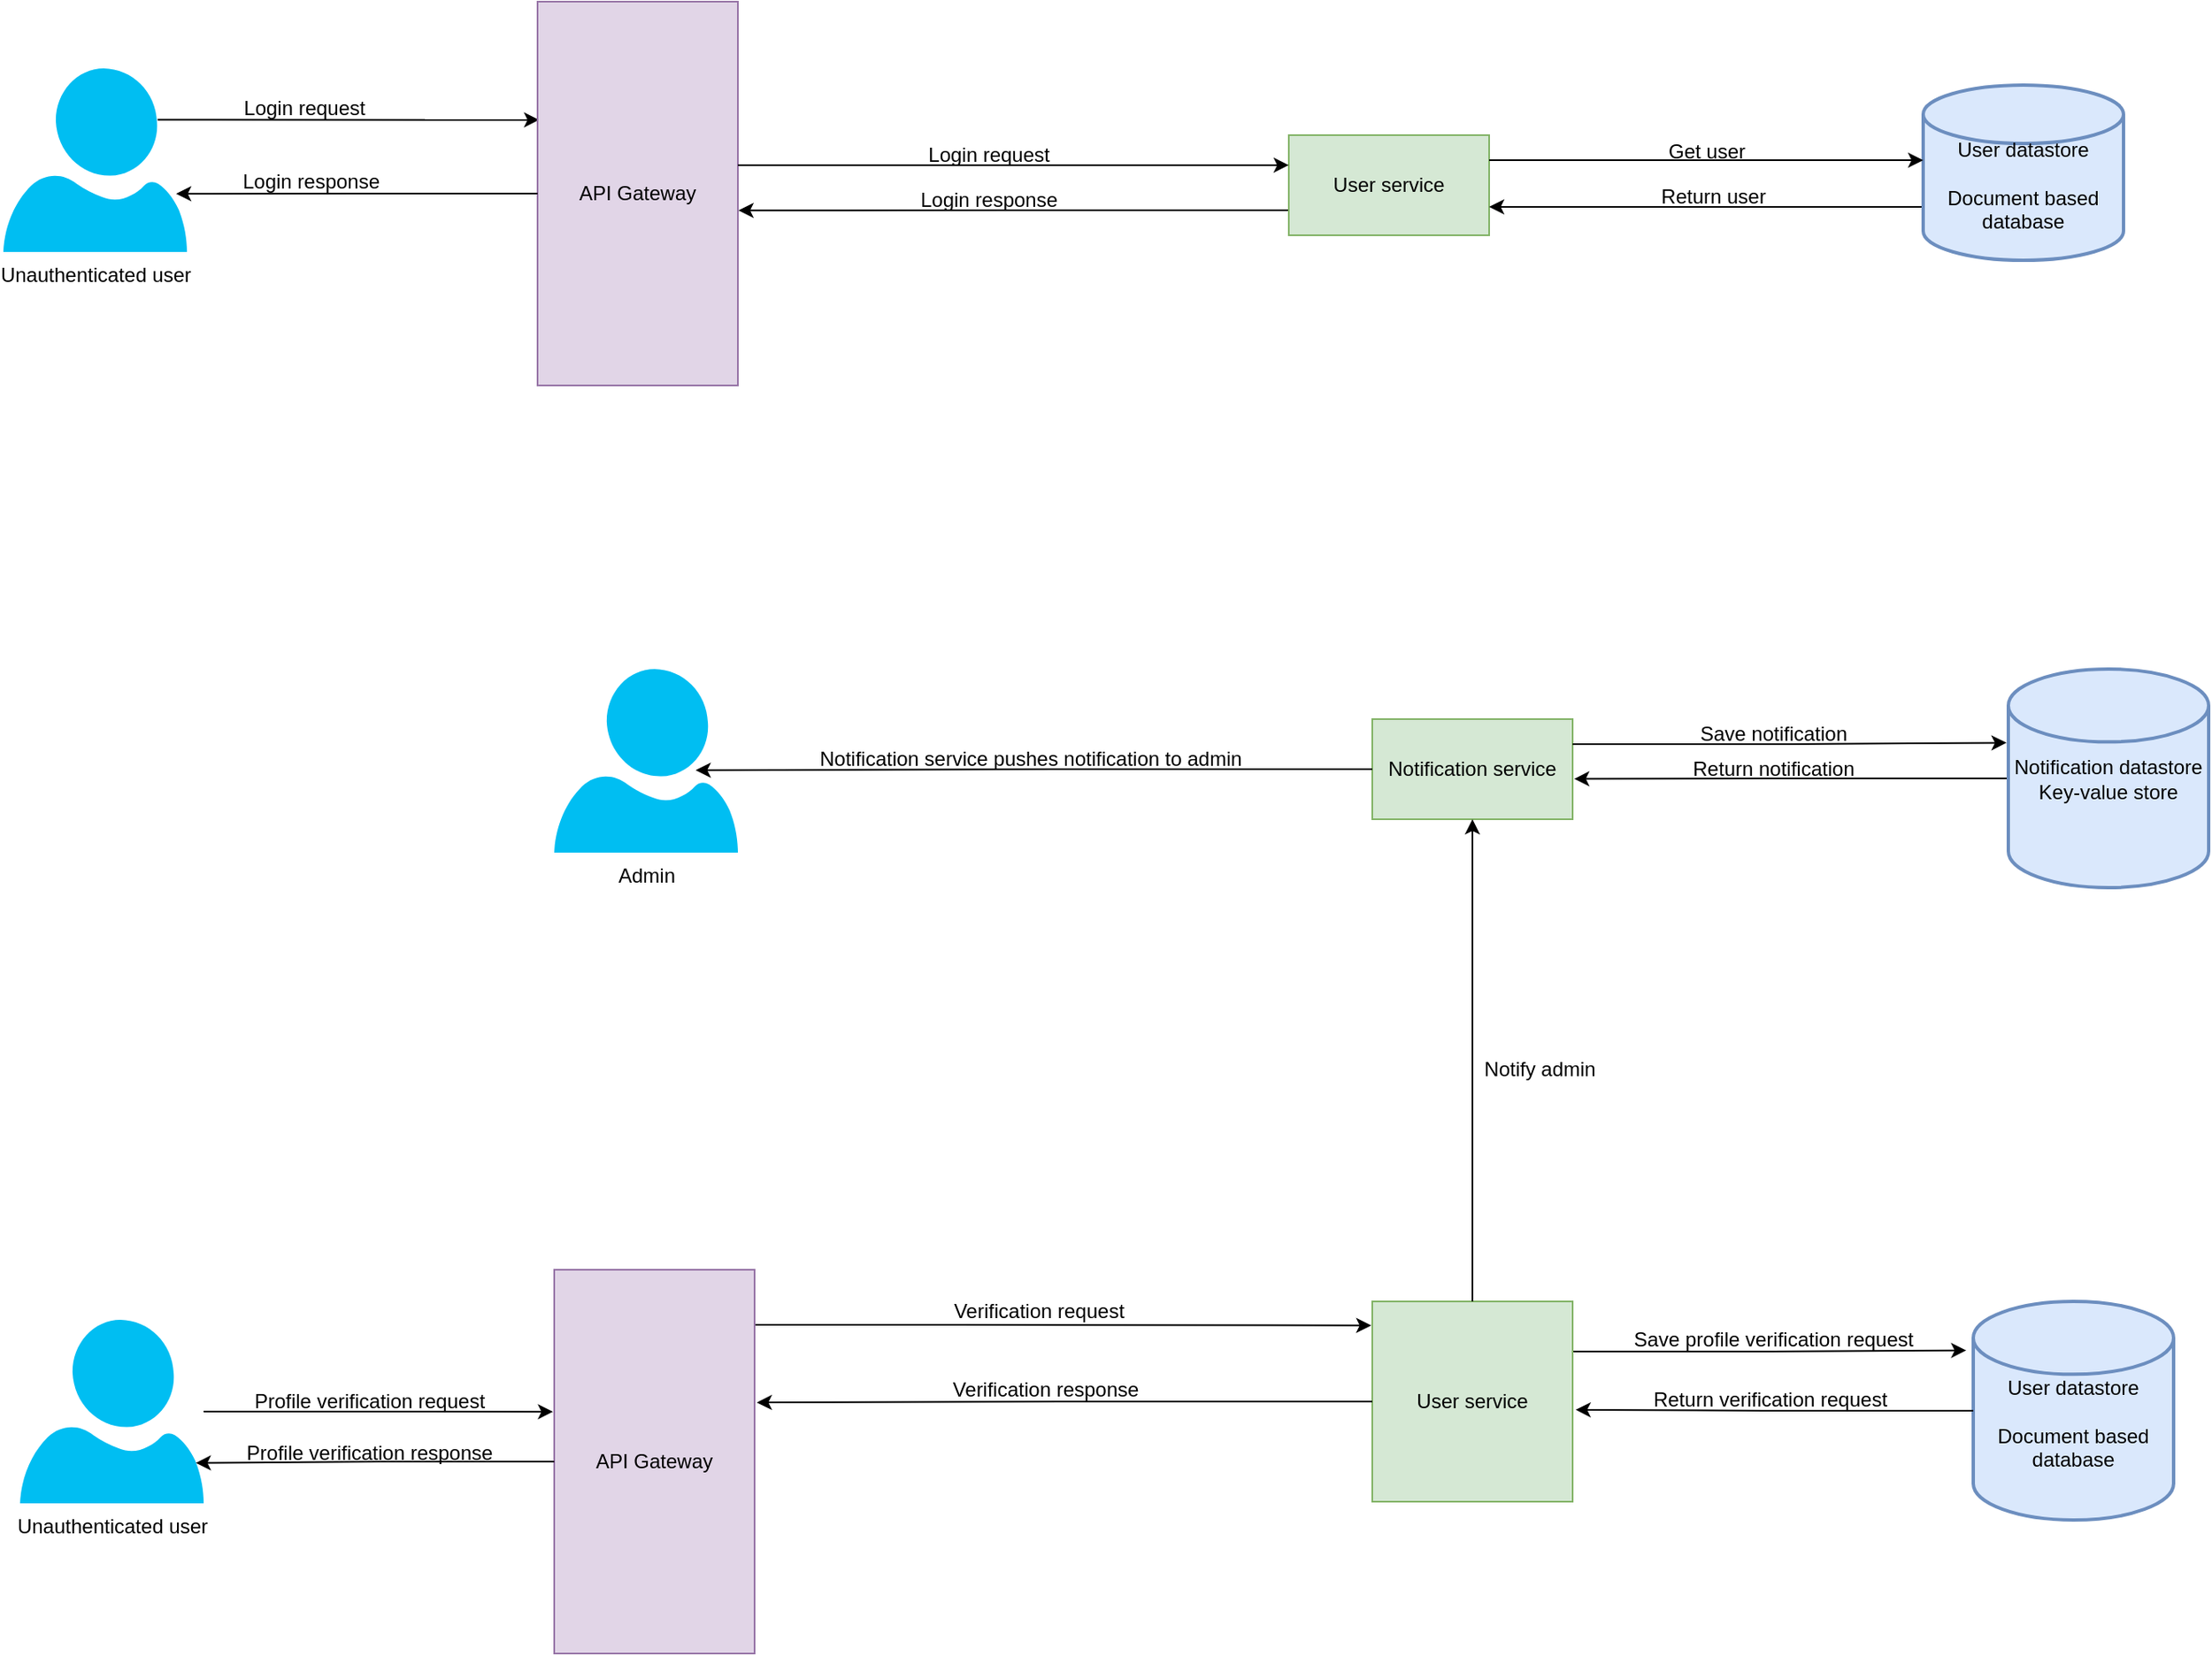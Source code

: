 <mxfile version="14.6.13" type="github"><diagram id="FLeyxkiShOWuyMaayoMp" name="Page-1"><mxGraphModel dx="1542" dy="895" grid="1" gridSize="10" guides="1" tooltips="1" connect="1" arrows="1" fold="1" page="1" pageScale="1" pageWidth="827" pageHeight="1169" math="0" shadow="0"><root><mxCell id="0"/><mxCell id="1" parent="0"/><mxCell id="9VImJ7QB6mpx5wqOqsLo-1" style="edgeStyle=orthogonalEdgeStyle;rounded=0;orthogonalLoop=1;jettySize=auto;html=1;exitX=0.84;exitY=0.28;exitDx=0;exitDy=0;exitPerimeter=0;entryX=0.008;entryY=0.308;entryDx=0;entryDy=0;entryPerimeter=0;" parent="1" source="9VImJ7QB6mpx5wqOqsLo-2" target="9VImJ7QB6mpx5wqOqsLo-3" edge="1"><mxGeometry relative="1" as="geometry"/></mxCell><mxCell id="9VImJ7QB6mpx5wqOqsLo-2" value="Unauthenticated user" style="verticalLabelPosition=bottom;html=1;verticalAlign=top;align=center;strokeColor=none;fillColor=#00BEF2;shape=mxgraph.azure.user;" parent="1" vertex="1"><mxGeometry x="40" y="80" width="110" height="110" as="geometry"/></mxCell><mxCell id="9VImJ7QB6mpx5wqOqsLo-3" value="API Gateway" style="rounded=0;whiteSpace=wrap;html=1;rotation=0;fillColor=#e1d5e7;strokeColor=#9673a6;" parent="1" vertex="1"><mxGeometry x="360" y="40" width="120" height="230" as="geometry"/></mxCell><mxCell id="9VImJ7QB6mpx5wqOqsLo-4" style="edgeStyle=orthogonalEdgeStyle;rounded=0;orthogonalLoop=1;jettySize=auto;html=1;exitX=0;exitY=0.75;exitDx=0;exitDy=0;entryX=1.003;entryY=0.544;entryDx=0;entryDy=0;entryPerimeter=0;" parent="1" source="9VImJ7QB6mpx5wqOqsLo-5" target="9VImJ7QB6mpx5wqOqsLo-3" edge="1"><mxGeometry relative="1" as="geometry"/></mxCell><mxCell id="9VImJ7QB6mpx5wqOqsLo-5" value="User service" style="rounded=0;whiteSpace=wrap;html=1;fillColor=#d5e8d4;strokeColor=#82b366;" parent="1" vertex="1"><mxGeometry x="810" y="120" width="120" height="60" as="geometry"/></mxCell><mxCell id="9VImJ7QB6mpx5wqOqsLo-6" style="edgeStyle=orthogonalEdgeStyle;rounded=0;orthogonalLoop=1;jettySize=auto;html=1;entryX=1;entryY=0.5;entryDx=0;entryDy=0;" parent="1" edge="1"><mxGeometry relative="1" as="geometry"><mxPoint x="1190.0" y="163" as="sourcePoint"/><mxPoint x="930.0" y="163" as="targetPoint"/></mxGeometry></mxCell><mxCell id="9VImJ7QB6mpx5wqOqsLo-7" value="&lt;br&gt;User datastore&lt;br&gt;&lt;br&gt;Document based database" style="strokeWidth=2;html=1;shape=mxgraph.flowchart.database;whiteSpace=wrap;fillColor=#dae8fc;strokeColor=#6c8ebf;" parent="1" vertex="1"><mxGeometry x="1190" y="90" width="120" height="105" as="geometry"/></mxCell><mxCell id="9VImJ7QB6mpx5wqOqsLo-8" value="Login request" style="text;html=1;align=center;verticalAlign=middle;resizable=0;points=[];autosize=1;strokeColor=none;" parent="1" vertex="1"><mxGeometry x="175" y="94" width="90" height="20" as="geometry"/></mxCell><mxCell id="9VImJ7QB6mpx5wqOqsLo-9" value="" style="group" parent="1" vertex="1" connectable="0"><mxGeometry x="480" y="122" width="330" height="20" as="geometry"/></mxCell><mxCell id="9VImJ7QB6mpx5wqOqsLo-10" style="edgeStyle=orthogonalEdgeStyle;rounded=0;orthogonalLoop=1;jettySize=auto;html=1;entryX=0;entryY=0.583;entryDx=0;entryDy=0;entryPerimeter=0;" parent="9VImJ7QB6mpx5wqOqsLo-9" edge="1"><mxGeometry relative="1" as="geometry"><mxPoint y="15.98" as="sourcePoint"/><mxPoint x="330" y="15.98" as="targetPoint"/></mxGeometry></mxCell><mxCell id="9VImJ7QB6mpx5wqOqsLo-11" value="Login request" style="text;html=1;align=center;verticalAlign=middle;resizable=0;points=[];autosize=1;strokeColor=none;" parent="9VImJ7QB6mpx5wqOqsLo-9" vertex="1"><mxGeometry x="105" width="90" height="20" as="geometry"/></mxCell><mxCell id="9VImJ7QB6mpx5wqOqsLo-15" value="Return user" style="text;html=1;align=center;verticalAlign=middle;resizable=0;points=[];autosize=1;strokeColor=none;" parent="1" vertex="1"><mxGeometry x="1024" y="147" width="80" height="20" as="geometry"/></mxCell><mxCell id="9VImJ7QB6mpx5wqOqsLo-16" value="Login response" style="text;html=1;align=center;verticalAlign=middle;resizable=0;points=[];autosize=1;strokeColor=none;" parent="1" vertex="1"><mxGeometry x="580" y="149" width="100" height="20" as="geometry"/></mxCell><mxCell id="9VImJ7QB6mpx5wqOqsLo-17" value="" style="group" parent="1" vertex="1" connectable="0"><mxGeometry x="174" y="138" width="100" height="20" as="geometry"/></mxCell><mxCell id="9VImJ7QB6mpx5wqOqsLo-18" style="edgeStyle=orthogonalEdgeStyle;rounded=0;orthogonalLoop=1;jettySize=auto;html=1;entryX=0.941;entryY=0.683;entryDx=0;entryDy=0;entryPerimeter=0;" parent="9VImJ7QB6mpx5wqOqsLo-17" source="9VImJ7QB6mpx5wqOqsLo-3" target="9VImJ7QB6mpx5wqOqsLo-2" edge="1"><mxGeometry relative="1" as="geometry"/></mxCell><mxCell id="9VImJ7QB6mpx5wqOqsLo-19" value="Login response" style="text;html=1;align=center;verticalAlign=middle;resizable=0;points=[];autosize=1;strokeColor=none;" parent="9VImJ7QB6mpx5wqOqsLo-17" vertex="1"><mxGeometry width="100" height="20" as="geometry"/></mxCell><mxCell id="9VImJ7QB6mpx5wqOqsLo-20" style="edgeStyle=orthogonalEdgeStyle;rounded=0;orthogonalLoop=1;jettySize=auto;html=1;entryX=-0.006;entryY=0.37;entryDx=0;entryDy=0;entryPerimeter=0;" parent="1" source="9VImJ7QB6mpx5wqOqsLo-21" target="9VImJ7QB6mpx5wqOqsLo-23" edge="1"><mxGeometry relative="1" as="geometry"/></mxCell><mxCell id="9VImJ7QB6mpx5wqOqsLo-21" value="Unauthenticated user" style="verticalLabelPosition=bottom;html=1;verticalAlign=top;align=center;strokeColor=none;fillColor=#00BEF2;shape=mxgraph.azure.user;" parent="1" vertex="1"><mxGeometry x="50" y="830" width="110" height="110" as="geometry"/></mxCell><mxCell id="9VImJ7QB6mpx5wqOqsLo-22" style="edgeStyle=orthogonalEdgeStyle;rounded=0;orthogonalLoop=1;jettySize=auto;html=1;entryX=-0.005;entryY=0.12;entryDx=0;entryDy=0;entryPerimeter=0;" parent="1" target="9VImJ7QB6mpx5wqOqsLo-25" edge="1"><mxGeometry relative="1" as="geometry"><mxPoint x="490" y="833" as="sourcePoint"/><mxPoint x="850" y="833" as="targetPoint"/><Array as="points"><mxPoint x="610" y="833"/></Array></mxGeometry></mxCell><mxCell id="9VImJ7QB6mpx5wqOqsLo-23" value="API Gateway" style="rounded=0;whiteSpace=wrap;html=1;rotation=0;fillColor=#e1d5e7;strokeColor=#9673a6;" parent="1" vertex="1"><mxGeometry x="370" y="800" width="120" height="230" as="geometry"/></mxCell><mxCell id="9VImJ7QB6mpx5wqOqsLo-24" style="edgeStyle=orthogonalEdgeStyle;rounded=0;orthogonalLoop=1;jettySize=auto;html=1;exitX=1;exitY=0.25;exitDx=0;exitDy=0;entryX=-0.035;entryY=0.224;entryDx=0;entryDy=0;entryPerimeter=0;" parent="1" source="9VImJ7QB6mpx5wqOqsLo-25" target="9VImJ7QB6mpx5wqOqsLo-26" edge="1"><mxGeometry relative="1" as="geometry"/></mxCell><mxCell id="9VImJ7QB6mpx5wqOqsLo-25" value="User service" style="rounded=0;whiteSpace=wrap;html=1;fillColor=#d5e8d4;strokeColor=#82b366;" parent="1" vertex="1"><mxGeometry x="860" y="819" width="120" height="120" as="geometry"/></mxCell><mxCell id="9VImJ7QB6mpx5wqOqsLo-26" value="&lt;br&gt;User datastore&lt;br&gt;&lt;br&gt;Document based database" style="strokeWidth=2;html=1;shape=mxgraph.flowchart.database;whiteSpace=wrap;fillColor=#dae8fc;strokeColor=#6c8ebf;" parent="1" vertex="1"><mxGeometry x="1220" y="819" width="120" height="131" as="geometry"/></mxCell><mxCell id="9VImJ7QB6mpx5wqOqsLo-27" value="Profile verification request" style="text;html=1;align=center;verticalAlign=middle;resizable=0;points=[];autosize=1;strokeColor=none;" parent="1" vertex="1"><mxGeometry x="184" y="869" width="150" height="20" as="geometry"/></mxCell><mxCell id="9VImJ7QB6mpx5wqOqsLo-28" value="Notification service" style="rounded=0;whiteSpace=wrap;html=1;fillColor=#d5e8d4;strokeColor=#82b366;" parent="1" vertex="1"><mxGeometry x="860" y="470" width="120" height="60" as="geometry"/></mxCell><mxCell id="9VImJ7QB6mpx5wqOqsLo-30" value="Admin" style="verticalLabelPosition=bottom;html=1;verticalAlign=top;align=center;strokeColor=none;fillColor=#00BEF2;shape=mxgraph.azure.user;" parent="1" vertex="1"><mxGeometry x="370" y="440" width="110" height="110" as="geometry"/></mxCell><mxCell id="9VImJ7QB6mpx5wqOqsLo-31" value="Verification request" style="text;html=1;align=center;verticalAlign=middle;resizable=0;points=[];autosize=1;strokeColor=none;" parent="1" vertex="1"><mxGeometry x="600" y="815" width="120" height="20" as="geometry"/></mxCell><mxCell id="9VImJ7QB6mpx5wqOqsLo-32" value="Save profile verification request" style="text;html=1;align=center;verticalAlign=middle;resizable=0;points=[];autosize=1;strokeColor=none;" parent="1" vertex="1"><mxGeometry x="1010" y="832" width="180" height="20" as="geometry"/></mxCell><mxCell id="Gy4IAnSc2xhzUOFe1Y76-18" style="edgeStyle=orthogonalEdgeStyle;rounded=0;orthogonalLoop=1;jettySize=auto;html=1;entryX=1.008;entryY=0.596;entryDx=0;entryDy=0;entryPerimeter=0;" parent="1" source="Gy4IAnSc2xhzUOFe1Y76-1" target="9VImJ7QB6mpx5wqOqsLo-28" edge="1"><mxGeometry relative="1" as="geometry"/></mxCell><mxCell id="Gy4IAnSc2xhzUOFe1Y76-1" value="Notification datastore&lt;br&gt;Key-value store" style="strokeWidth=2;html=1;shape=mxgraph.flowchart.database;whiteSpace=wrap;fillColor=#dae8fc;strokeColor=#6c8ebf;" parent="1" vertex="1"><mxGeometry x="1241" y="440" width="120" height="131" as="geometry"/></mxCell><mxCell id="Gy4IAnSc2xhzUOFe1Y76-4" value="" style="group" parent="1" vertex="1" connectable="0"><mxGeometry x="1018" y="868" width="160" height="20" as="geometry"/></mxCell><mxCell id="Gy4IAnSc2xhzUOFe1Y76-2" style="edgeStyle=orthogonalEdgeStyle;rounded=0;orthogonalLoop=1;jettySize=auto;html=1;exitX=0;exitY=0.5;exitDx=0;exitDy=0;exitPerimeter=0;entryX=1.015;entryY=0.541;entryDx=0;entryDy=0;entryPerimeter=0;" parent="Gy4IAnSc2xhzUOFe1Y76-4" source="9VImJ7QB6mpx5wqOqsLo-26" target="9VImJ7QB6mpx5wqOqsLo-25" edge="1"><mxGeometry relative="1" as="geometry"><mxPoint x="-48" y="16" as="targetPoint"/><Array as="points"><mxPoint x="77" y="16"/></Array></mxGeometry></mxCell><mxCell id="Gy4IAnSc2xhzUOFe1Y76-3" value="Return verification request" style="text;html=1;align=center;verticalAlign=middle;resizable=0;points=[];autosize=1;strokeColor=none;" parent="Gy4IAnSc2xhzUOFe1Y76-4" vertex="1"><mxGeometry width="160" height="20" as="geometry"/></mxCell><mxCell id="Gy4IAnSc2xhzUOFe1Y76-8" value="" style="group" parent="1" vertex="1" connectable="0"><mxGeometry x="920" y="670" width="80" height="20" as="geometry"/></mxCell><mxCell id="Gy4IAnSc2xhzUOFe1Y76-6" style="edgeStyle=orthogonalEdgeStyle;rounded=0;orthogonalLoop=1;jettySize=auto;html=1;entryX=0.5;entryY=1;entryDx=0;entryDy=0;" parent="Gy4IAnSc2xhzUOFe1Y76-8" source="9VImJ7QB6mpx5wqOqsLo-25" target="9VImJ7QB6mpx5wqOqsLo-28" edge="1"><mxGeometry relative="1" as="geometry"/></mxCell><mxCell id="Gy4IAnSc2xhzUOFe1Y76-7" value="Notify admin" style="text;html=1;align=center;verticalAlign=middle;resizable=0;points=[];autosize=1;strokeColor=none;" parent="Gy4IAnSc2xhzUOFe1Y76-8" vertex="1"><mxGeometry width="80" height="20" as="geometry"/></mxCell><mxCell id="Gy4IAnSc2xhzUOFe1Y76-16" value="" style="group" parent="1" vertex="1" connectable="0"><mxGeometry x="1050" y="469" width="100" height="20" as="geometry"/></mxCell><mxCell id="Gy4IAnSc2xhzUOFe1Y76-12" style="edgeStyle=orthogonalEdgeStyle;rounded=0;orthogonalLoop=1;jettySize=auto;html=1;exitX=1;exitY=0.25;exitDx=0;exitDy=0;entryX=-0.009;entryY=0.337;entryDx=0;entryDy=0;entryPerimeter=0;" parent="Gy4IAnSc2xhzUOFe1Y76-16" source="9VImJ7QB6mpx5wqOqsLo-28" target="Gy4IAnSc2xhzUOFe1Y76-1" edge="1"><mxGeometry as="geometry"><mxPoint x="177" y="16" as="targetPoint"/></mxGeometry></mxCell><mxCell id="Gy4IAnSc2xhzUOFe1Y76-13" value="Save notification" style="text;html=1;align=center;verticalAlign=middle;resizable=0;points=[];autosize=1;strokeColor=none;" parent="Gy4IAnSc2xhzUOFe1Y76-16" vertex="1"><mxGeometry width="100" height="20" as="geometry"/></mxCell><mxCell id="Gy4IAnSc2xhzUOFe1Y76-19" value="Return notification" style="text;html=1;align=center;verticalAlign=middle;resizable=0;points=[];autosize=1;strokeColor=none;" parent="1" vertex="1"><mxGeometry x="1045" y="490" width="110" height="20" as="geometry"/></mxCell><mxCell id="Gy4IAnSc2xhzUOFe1Y76-22" value="" style="group" parent="1" vertex="1" connectable="0"><mxGeometry x="520" y="484" width="270" height="20" as="geometry"/></mxCell><mxCell id="Gy4IAnSc2xhzUOFe1Y76-20" style="edgeStyle=orthogonalEdgeStyle;rounded=0;orthogonalLoop=1;jettySize=auto;html=1;entryX=0.77;entryY=0.551;entryDx=0;entryDy=0;entryPerimeter=0;" parent="Gy4IAnSc2xhzUOFe1Y76-22" source="9VImJ7QB6mpx5wqOqsLo-28" target="9VImJ7QB6mpx5wqOqsLo-30" edge="1"><mxGeometry relative="1" as="geometry"/></mxCell><mxCell id="Gy4IAnSc2xhzUOFe1Y76-21" value="Notification service pushes notification to admin" style="text;html=1;align=center;verticalAlign=middle;resizable=0;points=[];autosize=1;strokeColor=none;" parent="Gy4IAnSc2xhzUOFe1Y76-22" vertex="1"><mxGeometry width="270" height="20" as="geometry"/></mxCell><mxCell id="Gy4IAnSc2xhzUOFe1Y76-25" value="" style="group" parent="1" vertex="1" connectable="0"><mxGeometry x="599" y="862" width="130" height="20" as="geometry"/></mxCell><mxCell id="Gy4IAnSc2xhzUOFe1Y76-23" style="edgeStyle=orthogonalEdgeStyle;rounded=0;orthogonalLoop=1;jettySize=auto;html=1;entryX=1.011;entryY=0.346;entryDx=0;entryDy=0;entryPerimeter=0;" parent="Gy4IAnSc2xhzUOFe1Y76-25" source="9VImJ7QB6mpx5wqOqsLo-25" target="9VImJ7QB6mpx5wqOqsLo-23" edge="1"><mxGeometry relative="1" as="geometry"/></mxCell><mxCell id="Gy4IAnSc2xhzUOFe1Y76-24" value="Verification response" style="text;html=1;align=center;verticalAlign=middle;resizable=0;points=[];autosize=1;strokeColor=none;" parent="Gy4IAnSc2xhzUOFe1Y76-25" vertex="1"><mxGeometry width="130" height="20" as="geometry"/></mxCell><mxCell id="Gy4IAnSc2xhzUOFe1Y76-28" value="" style="group" parent="1" vertex="1" connectable="0"><mxGeometry x="179" y="900" width="160" height="20" as="geometry"/></mxCell><mxCell id="Gy4IAnSc2xhzUOFe1Y76-26" style="edgeStyle=orthogonalEdgeStyle;rounded=0;orthogonalLoop=1;jettySize=auto;html=1;entryX=0.957;entryY=0.78;entryDx=0;entryDy=0;entryPerimeter=0;" parent="Gy4IAnSc2xhzUOFe1Y76-28" source="9VImJ7QB6mpx5wqOqsLo-23" target="9VImJ7QB6mpx5wqOqsLo-21" edge="1"><mxGeometry relative="1" as="geometry"/></mxCell><mxCell id="Gy4IAnSc2xhzUOFe1Y76-27" value="Profile verification response" style="text;html=1;align=center;verticalAlign=middle;resizable=0;points=[];autosize=1;strokeColor=none;" parent="Gy4IAnSc2xhzUOFe1Y76-28" vertex="1"><mxGeometry width="160" height="20" as="geometry"/></mxCell><mxCell id="Gy4IAnSc2xhzUOFe1Y76-29" value="" style="group" parent="1" vertex="1" connectable="0"><mxGeometry x="1030" y="120" width="100" height="20" as="geometry"/></mxCell><mxCell id="9VImJ7QB6mpx5wqOqsLo-13" style="edgeStyle=orthogonalEdgeStyle;rounded=0;orthogonalLoop=1;jettySize=auto;html=1;exitX=1;exitY=0.25;exitDx=0;exitDy=0;" parent="Gy4IAnSc2xhzUOFe1Y76-29" source="9VImJ7QB6mpx5wqOqsLo-5" target="9VImJ7QB6mpx5wqOqsLo-7" edge="1"><mxGeometry as="geometry"><mxPoint x="161" y="15" as="targetPoint"/><Array as="points"><mxPoint x="100" y="15"/><mxPoint x="100" y="15"/></Array></mxGeometry></mxCell><mxCell id="9VImJ7QB6mpx5wqOqsLo-14" value="Get user" style="text;html=1;align=center;verticalAlign=middle;resizable=0;points=[];autosize=1;strokeColor=none;" parent="Gy4IAnSc2xhzUOFe1Y76-29" vertex="1"><mxGeometry width="60" height="20" as="geometry"/></mxCell></root></mxGraphModel></diagram></mxfile>